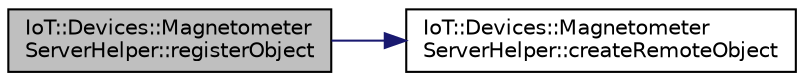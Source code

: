 digraph "IoT::Devices::MagnetometerServerHelper::registerObject"
{
 // LATEX_PDF_SIZE
  edge [fontname="Helvetica",fontsize="10",labelfontname="Helvetica",labelfontsize="10"];
  node [fontname="Helvetica",fontsize="10",shape=record];
  rankdir="LR";
  Node1 [label="IoT::Devices::Magnetometer\lServerHelper::registerObject",height=0.2,width=0.4,color="black", fillcolor="grey75", style="filled", fontcolor="black",tooltip=" "];
  Node1 -> Node2 [color="midnightblue",fontsize="10",style="solid"];
  Node2 [label="IoT::Devices::Magnetometer\lServerHelper::createRemoteObject",height=0.2,width=0.4,color="black", fillcolor="white", style="filled",URL="$classIoT_1_1Devices_1_1MagnetometerServerHelper.html#a48da653298acb661ee4a268f4892b1be",tooltip="Destroys the MagnetometerServerHelper."];
}
